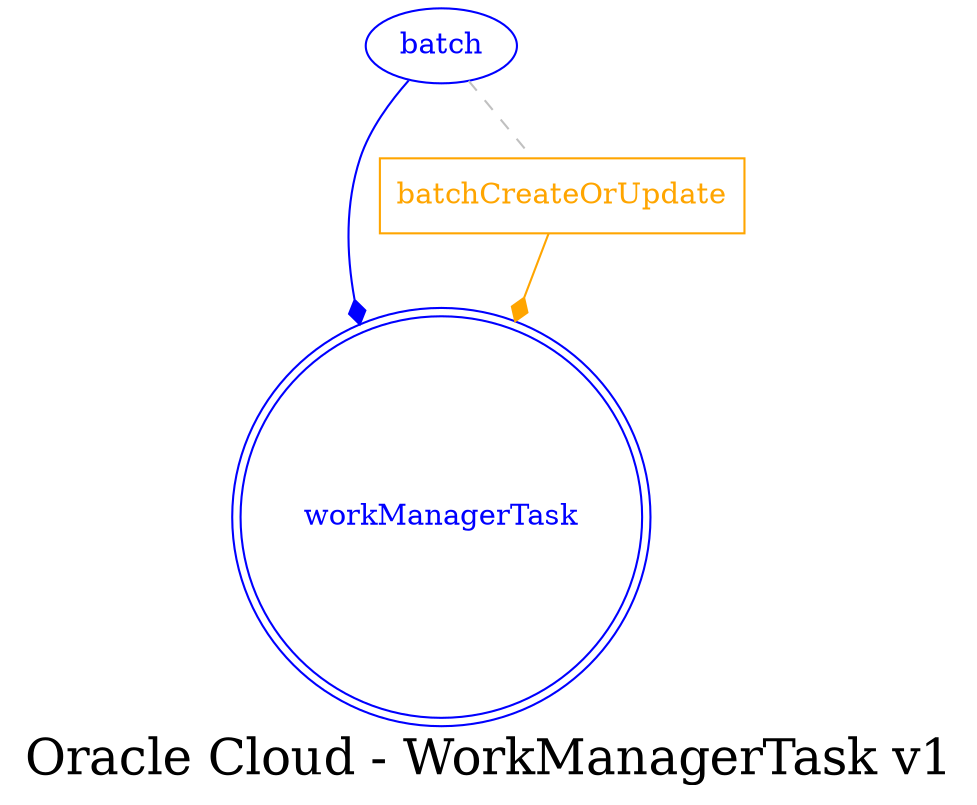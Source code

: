 digraph LexiconGraph {
graph[label="Oracle Cloud - WorkManagerTask v1", fontsize=24]
splines=true
"workManagerTask" [color=blue, fontcolor=blue, shape=doublecircle]
"batch" -> "workManagerTask" [color=blue, fontcolor=blue, arrowhead=diamond, arrowtail=none]
"batch" [color=blue, fontcolor=blue, shape=ellipse]
"batchCreateOrUpdate" [color=orange, fontcolor=orange, shape=box]
"batchCreateOrUpdate" -> "workManagerTask" [color=orange, fontcolor=orange, arrowhead=diamond, arrowtail=none]
"batch" -> "batchCreateOrUpdate" [color=grey, fontcolor=grey, arrowhead=none, arrowtail=none, style=dashed]
}
